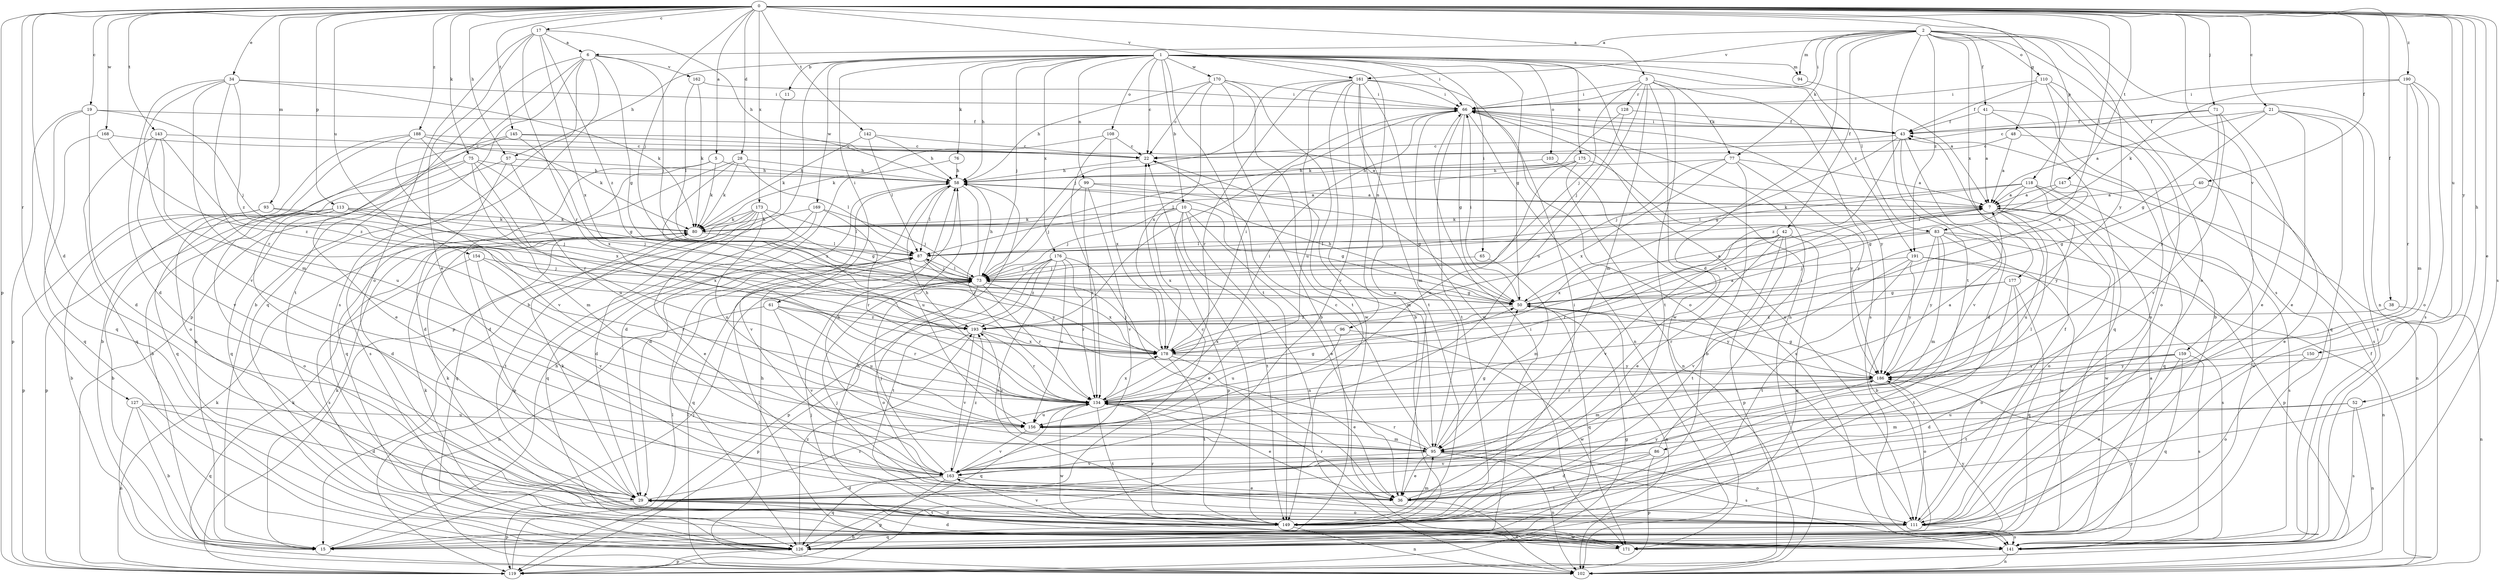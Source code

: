strict digraph  {
0;
1;
2;
3;
5;
6;
7;
10;
11;
15;
17;
19;
21;
22;
28;
29;
34;
36;
38;
40;
41;
42;
43;
48;
50;
52;
57;
58;
61;
65;
66;
71;
73;
75;
76;
77;
80;
83;
86;
87;
93;
94;
95;
96;
99;
102;
103;
108;
110;
111;
113;
118;
119;
126;
127;
128;
134;
141;
142;
143;
145;
147;
149;
150;
154;
156;
159;
161;
162;
163;
168;
169;
170;
171;
173;
175;
176;
177;
178;
186;
188;
190;
191;
193;
0 -> 3  [label=a];
0 -> 5  [label=a];
0 -> 17  [label=c];
0 -> 19  [label=c];
0 -> 21  [label=c];
0 -> 28  [label=d];
0 -> 29  [label=d];
0 -> 34  [label=e];
0 -> 36  [label=e];
0 -> 38  [label=f];
0 -> 40  [label=f];
0 -> 48  [label=g];
0 -> 52  [label=h];
0 -> 57  [label=h];
0 -> 71  [label=j];
0 -> 73  [label=j];
0 -> 75  [label=k];
0 -> 83  [label=l];
0 -> 93  [label=m];
0 -> 113  [label=p];
0 -> 118  [label=p];
0 -> 119  [label=p];
0 -> 127  [label=r];
0 -> 141  [label=s];
0 -> 142  [label=t];
0 -> 143  [label=t];
0 -> 145  [label=t];
0 -> 147  [label=t];
0 -> 150  [label=u];
0 -> 154  [label=u];
0 -> 159  [label=v];
0 -> 161  [label=v];
0 -> 168  [label=w];
0 -> 173  [label=x];
0 -> 186  [label=y];
0 -> 188  [label=z];
0 -> 190  [label=z];
1 -> 10  [label=b];
1 -> 11  [label=b];
1 -> 15  [label=b];
1 -> 22  [label=c];
1 -> 50  [label=g];
1 -> 57  [label=h];
1 -> 58  [label=h];
1 -> 61  [label=i];
1 -> 65  [label=i];
1 -> 66  [label=i];
1 -> 73  [label=j];
1 -> 76  [label=k];
1 -> 83  [label=l];
1 -> 94  [label=m];
1 -> 96  [label=n];
1 -> 99  [label=n];
1 -> 102  [label=n];
1 -> 103  [label=o];
1 -> 108  [label=o];
1 -> 149  [label=t];
1 -> 169  [label=w];
1 -> 170  [label=w];
1 -> 175  [label=x];
1 -> 176  [label=x];
1 -> 191  [label=z];
2 -> 6  [label=a];
2 -> 29  [label=d];
2 -> 41  [label=f];
2 -> 42  [label=f];
2 -> 66  [label=i];
2 -> 77  [label=k];
2 -> 94  [label=m];
2 -> 102  [label=n];
2 -> 110  [label=o];
2 -> 111  [label=o];
2 -> 141  [label=s];
2 -> 149  [label=t];
2 -> 161  [label=v];
2 -> 177  [label=x];
2 -> 186  [label=y];
2 -> 191  [label=z];
3 -> 66  [label=i];
3 -> 73  [label=j];
3 -> 77  [label=k];
3 -> 95  [label=m];
3 -> 128  [label=r];
3 -> 141  [label=s];
3 -> 149  [label=t];
3 -> 156  [label=u];
3 -> 171  [label=w];
5 -> 29  [label=d];
5 -> 58  [label=h];
5 -> 80  [label=k];
5 -> 141  [label=s];
6 -> 15  [label=b];
6 -> 50  [label=g];
6 -> 73  [label=j];
6 -> 119  [label=p];
6 -> 126  [label=q];
6 -> 141  [label=s];
6 -> 149  [label=t];
6 -> 162  [label=v];
7 -> 80  [label=k];
7 -> 86  [label=l];
7 -> 111  [label=o];
7 -> 156  [label=u];
7 -> 171  [label=w];
10 -> 36  [label=e];
10 -> 50  [label=g];
10 -> 73  [label=j];
10 -> 80  [label=k];
10 -> 102  [label=n];
10 -> 119  [label=p];
10 -> 149  [label=t];
10 -> 178  [label=x];
11 -> 119  [label=p];
15 -> 58  [label=h];
15 -> 73  [label=j];
15 -> 80  [label=k];
17 -> 6  [label=a];
17 -> 36  [label=e];
17 -> 58  [label=h];
17 -> 111  [label=o];
17 -> 134  [label=r];
17 -> 178  [label=x];
17 -> 193  [label=z];
19 -> 29  [label=d];
19 -> 43  [label=f];
19 -> 73  [label=j];
19 -> 119  [label=p];
19 -> 126  [label=q];
21 -> 7  [label=a];
21 -> 36  [label=e];
21 -> 43  [label=f];
21 -> 50  [label=g];
21 -> 126  [label=q];
21 -> 141  [label=s];
22 -> 58  [label=h];
22 -> 95  [label=m];
28 -> 58  [label=h];
28 -> 80  [label=k];
28 -> 87  [label=l];
28 -> 126  [label=q];
28 -> 178  [label=x];
29 -> 22  [label=c];
29 -> 80  [label=k];
29 -> 111  [label=o];
29 -> 119  [label=p];
29 -> 134  [label=r];
29 -> 149  [label=t];
34 -> 29  [label=d];
34 -> 66  [label=i];
34 -> 80  [label=k];
34 -> 95  [label=m];
34 -> 134  [label=r];
34 -> 163  [label=v];
34 -> 193  [label=z];
36 -> 66  [label=i];
36 -> 102  [label=n];
36 -> 134  [label=r];
36 -> 186  [label=y];
38 -> 102  [label=n];
38 -> 193  [label=z];
40 -> 7  [label=a];
40 -> 36  [label=e];
40 -> 50  [label=g];
41 -> 7  [label=a];
41 -> 43  [label=f];
41 -> 111  [label=o];
41 -> 126  [label=q];
42 -> 36  [label=e];
42 -> 87  [label=l];
42 -> 119  [label=p];
42 -> 126  [label=q];
42 -> 134  [label=r];
42 -> 149  [label=t];
42 -> 163  [label=v];
43 -> 22  [label=c];
43 -> 29  [label=d];
43 -> 50  [label=g];
43 -> 66  [label=i];
43 -> 163  [label=v];
43 -> 193  [label=z];
48 -> 7  [label=a];
48 -> 22  [label=c];
48 -> 141  [label=s];
50 -> 7  [label=a];
50 -> 58  [label=h];
50 -> 66  [label=i];
50 -> 102  [label=n];
50 -> 126  [label=q];
50 -> 186  [label=y];
50 -> 193  [label=z];
52 -> 95  [label=m];
52 -> 102  [label=n];
52 -> 141  [label=s];
52 -> 156  [label=u];
57 -> 29  [label=d];
57 -> 58  [label=h];
57 -> 126  [label=q];
57 -> 156  [label=u];
58 -> 7  [label=a];
58 -> 29  [label=d];
58 -> 87  [label=l];
58 -> 134  [label=r];
58 -> 156  [label=u];
58 -> 163  [label=v];
61 -> 102  [label=n];
61 -> 134  [label=r];
61 -> 156  [label=u];
61 -> 163  [label=v];
61 -> 193  [label=z];
65 -> 73  [label=j];
65 -> 95  [label=m];
66 -> 43  [label=f];
66 -> 50  [label=g];
66 -> 95  [label=m];
66 -> 102  [label=n];
66 -> 111  [label=o];
66 -> 149  [label=t];
66 -> 186  [label=y];
71 -> 22  [label=c];
71 -> 36  [label=e];
71 -> 43  [label=f];
71 -> 163  [label=v];
71 -> 186  [label=y];
73 -> 50  [label=g];
73 -> 58  [label=h];
73 -> 87  [label=l];
73 -> 111  [label=o];
73 -> 134  [label=r];
73 -> 178  [label=x];
75 -> 15  [label=b];
75 -> 50  [label=g];
75 -> 58  [label=h];
75 -> 95  [label=m];
75 -> 126  [label=q];
75 -> 178  [label=x];
76 -> 29  [label=d];
76 -> 58  [label=h];
77 -> 7  [label=a];
77 -> 15  [label=b];
77 -> 58  [label=h];
77 -> 73  [label=j];
77 -> 178  [label=x];
77 -> 186  [label=y];
80 -> 87  [label=l];
83 -> 15  [label=b];
83 -> 87  [label=l];
83 -> 95  [label=m];
83 -> 119  [label=p];
83 -> 141  [label=s];
83 -> 171  [label=w];
83 -> 178  [label=x];
83 -> 186  [label=y];
86 -> 29  [label=d];
86 -> 66  [label=i];
86 -> 119  [label=p];
86 -> 149  [label=t];
86 -> 163  [label=v];
87 -> 73  [label=j];
87 -> 126  [label=q];
87 -> 186  [label=y];
93 -> 15  [label=b];
93 -> 73  [label=j];
93 -> 80  [label=k];
93 -> 119  [label=p];
94 -> 7  [label=a];
95 -> 22  [label=c];
95 -> 36  [label=e];
95 -> 50  [label=g];
95 -> 58  [label=h];
95 -> 102  [label=n];
95 -> 111  [label=o];
95 -> 134  [label=r];
95 -> 141  [label=s];
95 -> 163  [label=v];
95 -> 193  [label=z];
96 -> 156  [label=u];
96 -> 171  [label=w];
96 -> 178  [label=x];
99 -> 7  [label=a];
99 -> 50  [label=g];
99 -> 73  [label=j];
99 -> 134  [label=r];
99 -> 163  [label=v];
102 -> 43  [label=f];
102 -> 58  [label=h];
102 -> 80  [label=k];
102 -> 87  [label=l];
103 -> 58  [label=h];
103 -> 141  [label=s];
108 -> 22  [label=c];
108 -> 80  [label=k];
108 -> 134  [label=r];
108 -> 178  [label=x];
110 -> 15  [label=b];
110 -> 43  [label=f];
110 -> 66  [label=i];
110 -> 111  [label=o];
110 -> 178  [label=x];
111 -> 15  [label=b];
111 -> 43  [label=f];
111 -> 73  [label=j];
111 -> 141  [label=s];
113 -> 15  [label=b];
113 -> 29  [label=d];
113 -> 73  [label=j];
113 -> 80  [label=k];
113 -> 111  [label=o];
113 -> 119  [label=p];
113 -> 178  [label=x];
118 -> 7  [label=a];
118 -> 50  [label=g];
118 -> 80  [label=k];
118 -> 87  [label=l];
118 -> 126  [label=q];
118 -> 171  [label=w];
118 -> 186  [label=y];
119 -> 50  [label=g];
119 -> 80  [label=k];
119 -> 87  [label=l];
126 -> 66  [label=i];
126 -> 119  [label=p];
126 -> 186  [label=y];
126 -> 193  [label=z];
127 -> 15  [label=b];
127 -> 29  [label=d];
127 -> 102  [label=n];
127 -> 126  [label=q];
127 -> 156  [label=u];
128 -> 43  [label=f];
128 -> 73  [label=j];
128 -> 80  [label=k];
134 -> 7  [label=a];
134 -> 36  [label=e];
134 -> 50  [label=g];
134 -> 58  [label=h];
134 -> 66  [label=i];
134 -> 126  [label=q];
134 -> 149  [label=t];
134 -> 156  [label=u];
134 -> 171  [label=w];
134 -> 178  [label=x];
141 -> 29  [label=d];
141 -> 58  [label=h];
141 -> 73  [label=j];
141 -> 80  [label=k];
141 -> 102  [label=n];
141 -> 186  [label=y];
142 -> 22  [label=c];
142 -> 58  [label=h];
142 -> 80  [label=k];
142 -> 87  [label=l];
143 -> 22  [label=c];
143 -> 126  [label=q];
143 -> 156  [label=u];
143 -> 163  [label=v];
143 -> 193  [label=z];
145 -> 7  [label=a];
145 -> 15  [label=b];
145 -> 22  [label=c];
145 -> 36  [label=e];
145 -> 178  [label=x];
147 -> 7  [label=a];
147 -> 87  [label=l];
147 -> 102  [label=n];
149 -> 22  [label=c];
149 -> 29  [label=d];
149 -> 80  [label=k];
149 -> 95  [label=m];
149 -> 102  [label=n];
149 -> 126  [label=q];
149 -> 134  [label=r];
149 -> 163  [label=v];
149 -> 171  [label=w];
150 -> 111  [label=o];
150 -> 186  [label=y];
154 -> 73  [label=j];
154 -> 134  [label=r];
154 -> 141  [label=s];
154 -> 163  [label=v];
156 -> 95  [label=m];
156 -> 163  [label=v];
159 -> 29  [label=d];
159 -> 111  [label=o];
159 -> 126  [label=q];
159 -> 141  [label=s];
159 -> 149  [label=t];
159 -> 186  [label=y];
161 -> 15  [label=b];
161 -> 36  [label=e];
161 -> 66  [label=i];
161 -> 73  [label=j];
161 -> 111  [label=o];
161 -> 134  [label=r];
161 -> 149  [label=t];
161 -> 156  [label=u];
161 -> 163  [label=v];
161 -> 171  [label=w];
162 -> 66  [label=i];
162 -> 80  [label=k];
162 -> 87  [label=l];
163 -> 29  [label=d];
163 -> 36  [label=e];
163 -> 73  [label=j];
163 -> 119  [label=p];
163 -> 126  [label=q];
163 -> 193  [label=z];
168 -> 22  [label=c];
168 -> 126  [label=q];
168 -> 193  [label=z];
169 -> 73  [label=j];
169 -> 80  [label=k];
169 -> 119  [label=p];
169 -> 126  [label=q];
169 -> 134  [label=r];
170 -> 15  [label=b];
170 -> 22  [label=c];
170 -> 58  [label=h];
170 -> 66  [label=i];
170 -> 149  [label=t];
170 -> 171  [label=w];
170 -> 178  [label=x];
171 -> 7  [label=a];
171 -> 87  [label=l];
173 -> 29  [label=d];
173 -> 36  [label=e];
173 -> 50  [label=g];
173 -> 80  [label=k];
173 -> 87  [label=l];
173 -> 126  [label=q];
173 -> 149  [label=t];
173 -> 156  [label=u];
175 -> 58  [label=h];
175 -> 87  [label=l];
175 -> 102  [label=n];
175 -> 156  [label=u];
175 -> 186  [label=y];
176 -> 36  [label=e];
176 -> 73  [label=j];
176 -> 111  [label=o];
176 -> 119  [label=p];
176 -> 134  [label=r];
176 -> 149  [label=t];
176 -> 156  [label=u];
176 -> 193  [label=z];
177 -> 50  [label=g];
177 -> 111  [label=o];
177 -> 126  [label=q];
177 -> 134  [label=r];
177 -> 149  [label=t];
178 -> 7  [label=a];
178 -> 36  [label=e];
178 -> 66  [label=i];
178 -> 73  [label=j];
178 -> 149  [label=t];
178 -> 186  [label=y];
186 -> 50  [label=g];
186 -> 95  [label=m];
186 -> 111  [label=o];
186 -> 134  [label=r];
188 -> 15  [label=b];
188 -> 22  [label=c];
188 -> 80  [label=k];
188 -> 111  [label=o];
188 -> 134  [label=r];
188 -> 163  [label=v];
190 -> 66  [label=i];
190 -> 80  [label=k];
190 -> 95  [label=m];
190 -> 111  [label=o];
190 -> 134  [label=r];
190 -> 141  [label=s];
191 -> 73  [label=j];
191 -> 102  [label=n];
191 -> 141  [label=s];
191 -> 149  [label=t];
191 -> 163  [label=v];
191 -> 186  [label=y];
193 -> 7  [label=a];
193 -> 66  [label=i];
193 -> 119  [label=p];
193 -> 134  [label=r];
193 -> 163  [label=v];
193 -> 178  [label=x];
}
